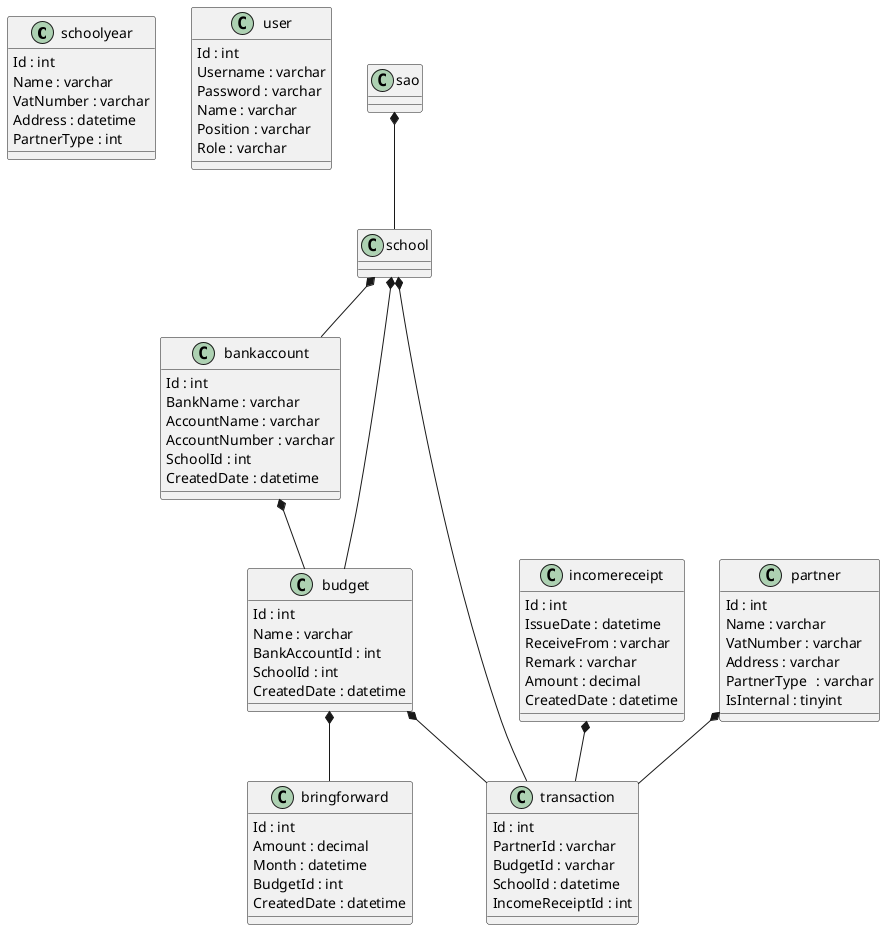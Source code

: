 @startuml school financial

class schoolyear {
    Id : int
    Name : varchar
    VatNumber : varchar
    Address : datetime
    PartnerType : int
}

class user {
    Id : int
    Username : varchar
    Password : varchar
    Name : varchar
    Position : varchar
    Role : varchar
}

class sao { }
class school { }
sao *-- school

class bankaccount {
    Id : int
    BankName : varchar
    AccountName : varchar
    AccountNumber : varchar
    SchoolId : int
    CreatedDate : datetime
}
school *-- bankaccount

class budget {
    Id : int
    Name : varchar
    BankAccountId : int
    SchoolId : int
    CreatedDate : datetime
}
school *-- budget
bankaccount *-- budget

class incomereceipt {
    Id : int
    IssueDate : datetime
    ReceiveFrom : varchar
    Remark : varchar
    Amount : decimal
    CreatedDate : datetime
}

class transaction {
    Id : int
    PartnerId : varchar
    BudgetId : varchar
    SchoolId : datetime
    IncomeReceiptId : int
}
school *-- transaction
budget *-- transaction
incomereceipt *-- transaction
partner *-- transaction

class bringforward {
    Id : int
    Amount : decimal
    Month : datetime
    BudgetId : int
    CreatedDate : datetime
}
budget *-- bringforward

class partner {
    Id : int
    Name : varchar
    VatNumber : varchar
    Address : varchar
    PartnerType	 : varchar
    IsInternal : tinyint
}

@enduml